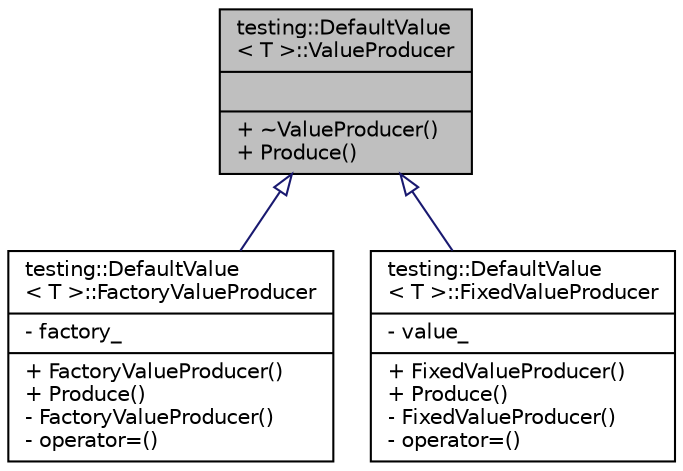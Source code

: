 digraph "testing::DefaultValue&lt; T &gt;::ValueProducer"
{
 // LATEX_PDF_SIZE
  bgcolor="transparent";
  edge [fontname="Helvetica",fontsize="10",labelfontname="Helvetica",labelfontsize="10"];
  node [fontname="Helvetica",fontsize="10",shape=record];
  Node1 [label="{testing::DefaultValue\l\< T \>::ValueProducer\n||+ ~ValueProducer()\l+ Produce()\l}",height=0.2,width=0.4,color="black", fillcolor="grey75", style="filled", fontcolor="black",tooltip=" "];
  Node1 -> Node2 [dir="back",color="midnightblue",fontsize="10",style="solid",arrowtail="onormal",fontname="Helvetica"];
  Node2 [label="{testing::DefaultValue\l\< T \>::FactoryValueProducer\n|- factory_\l|+ FactoryValueProducer()\l+ Produce()\l- FactoryValueProducer()\l- operator=()\l}",height=0.2,width=0.4,color="black",URL="$classtesting_1_1DefaultValue_1_1FactoryValueProducer.html",tooltip=" "];
  Node1 -> Node3 [dir="back",color="midnightblue",fontsize="10",style="solid",arrowtail="onormal",fontname="Helvetica"];
  Node3 [label="{testing::DefaultValue\l\< T \>::FixedValueProducer\n|- value_\l|+ FixedValueProducer()\l+ Produce()\l- FixedValueProducer()\l- operator=()\l}",height=0.2,width=0.4,color="black",URL="$classtesting_1_1DefaultValue_1_1FixedValueProducer.html",tooltip=" "];
}
